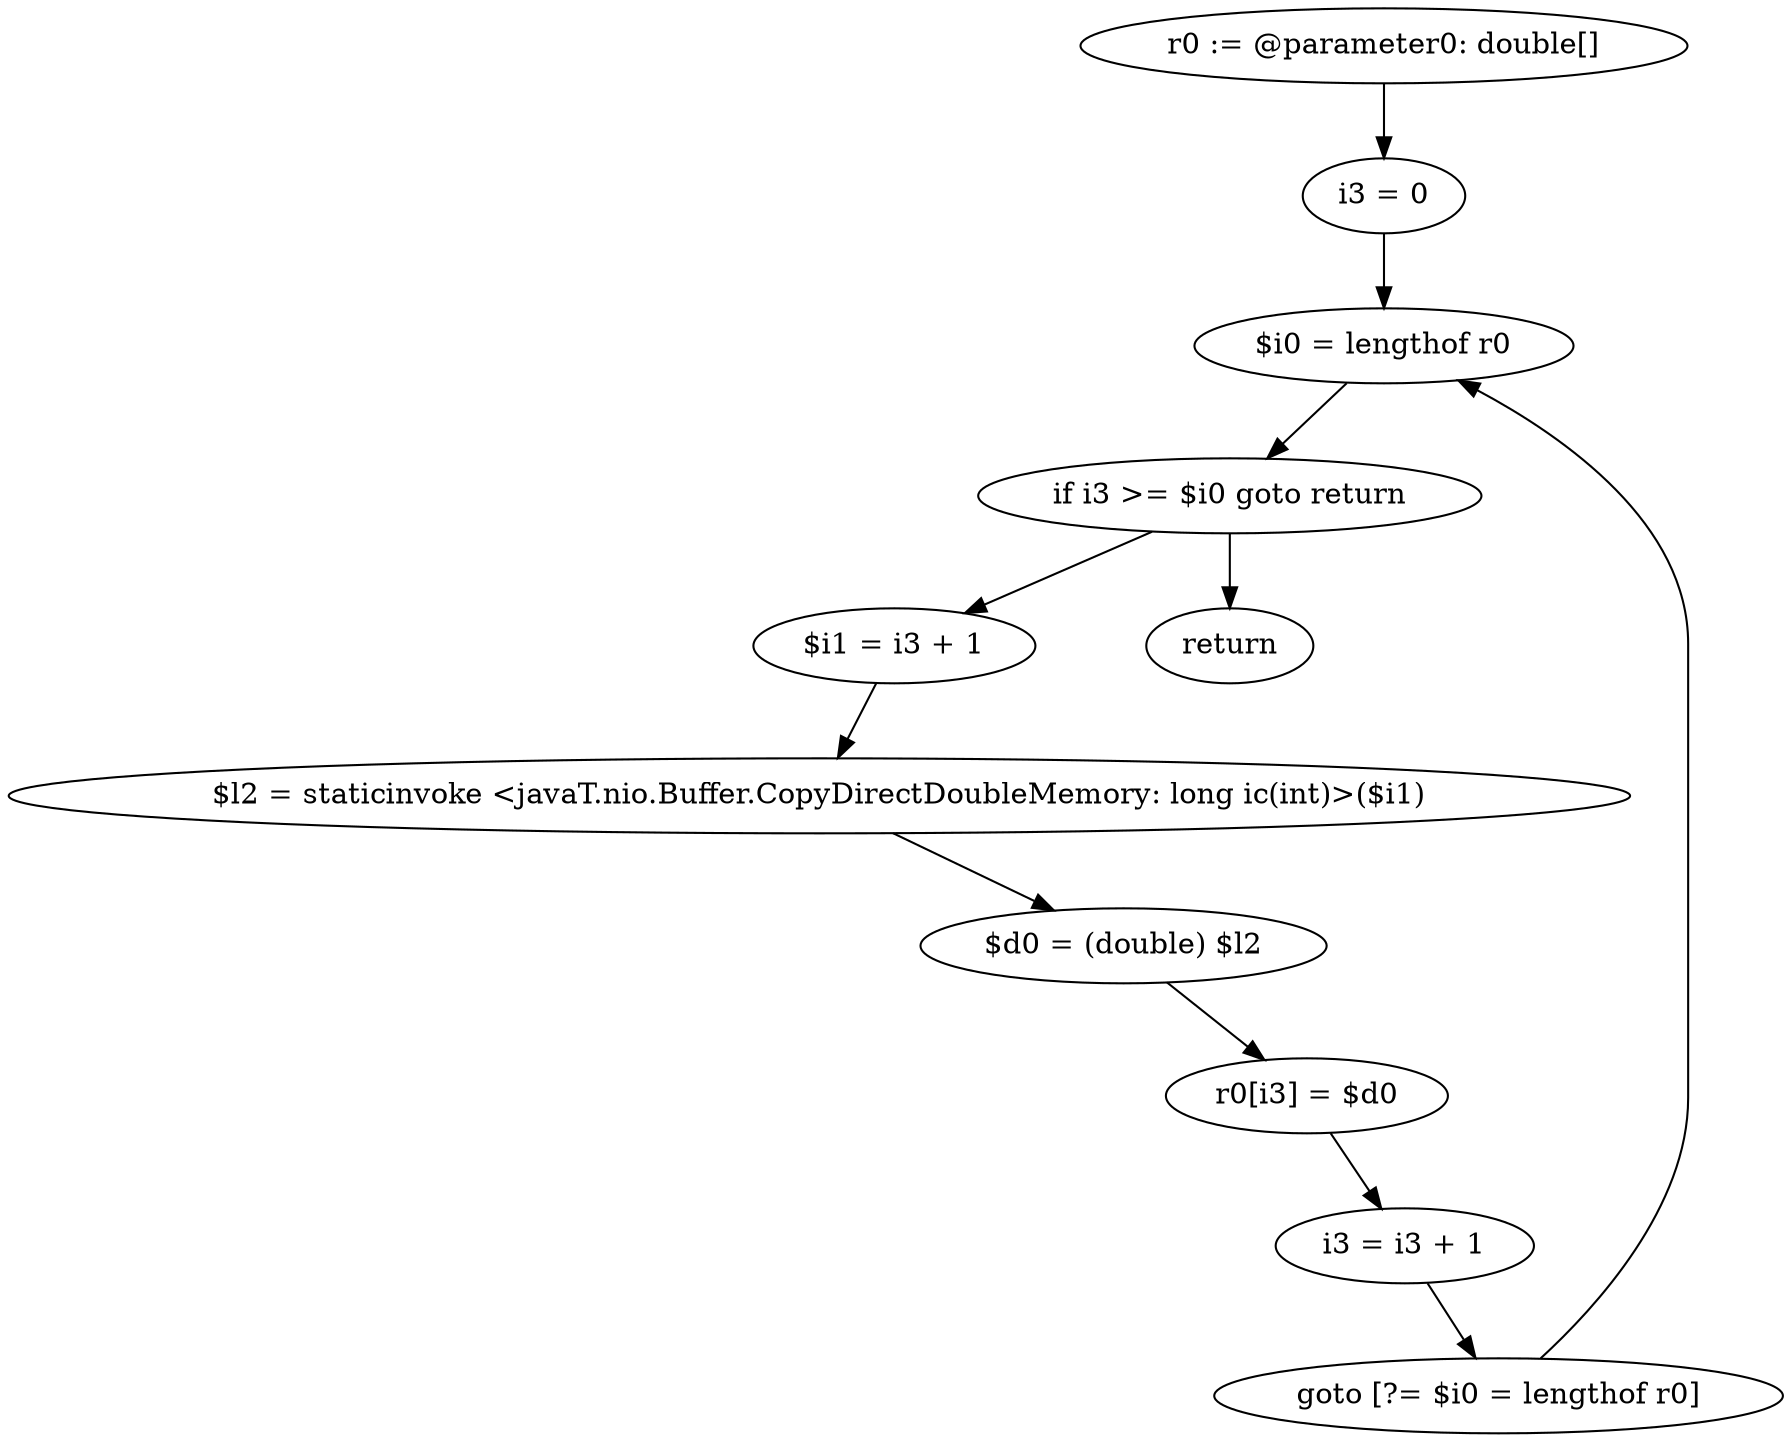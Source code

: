 digraph "unitGraph" {
    "r0 := @parameter0: double[]"
    "i3 = 0"
    "$i0 = lengthof r0"
    "if i3 >= $i0 goto return"
    "$i1 = i3 + 1"
    "$l2 = staticinvoke <javaT.nio.Buffer.CopyDirectDoubleMemory: long ic(int)>($i1)"
    "$d0 = (double) $l2"
    "r0[i3] = $d0"
    "i3 = i3 + 1"
    "goto [?= $i0 = lengthof r0]"
    "return"
    "r0 := @parameter0: double[]"->"i3 = 0";
    "i3 = 0"->"$i0 = lengthof r0";
    "$i0 = lengthof r0"->"if i3 >= $i0 goto return";
    "if i3 >= $i0 goto return"->"$i1 = i3 + 1";
    "if i3 >= $i0 goto return"->"return";
    "$i1 = i3 + 1"->"$l2 = staticinvoke <javaT.nio.Buffer.CopyDirectDoubleMemory: long ic(int)>($i1)";
    "$l2 = staticinvoke <javaT.nio.Buffer.CopyDirectDoubleMemory: long ic(int)>($i1)"->"$d0 = (double) $l2";
    "$d0 = (double) $l2"->"r0[i3] = $d0";
    "r0[i3] = $d0"->"i3 = i3 + 1";
    "i3 = i3 + 1"->"goto [?= $i0 = lengthof r0]";
    "goto [?= $i0 = lengthof r0]"->"$i0 = lengthof r0";
}
